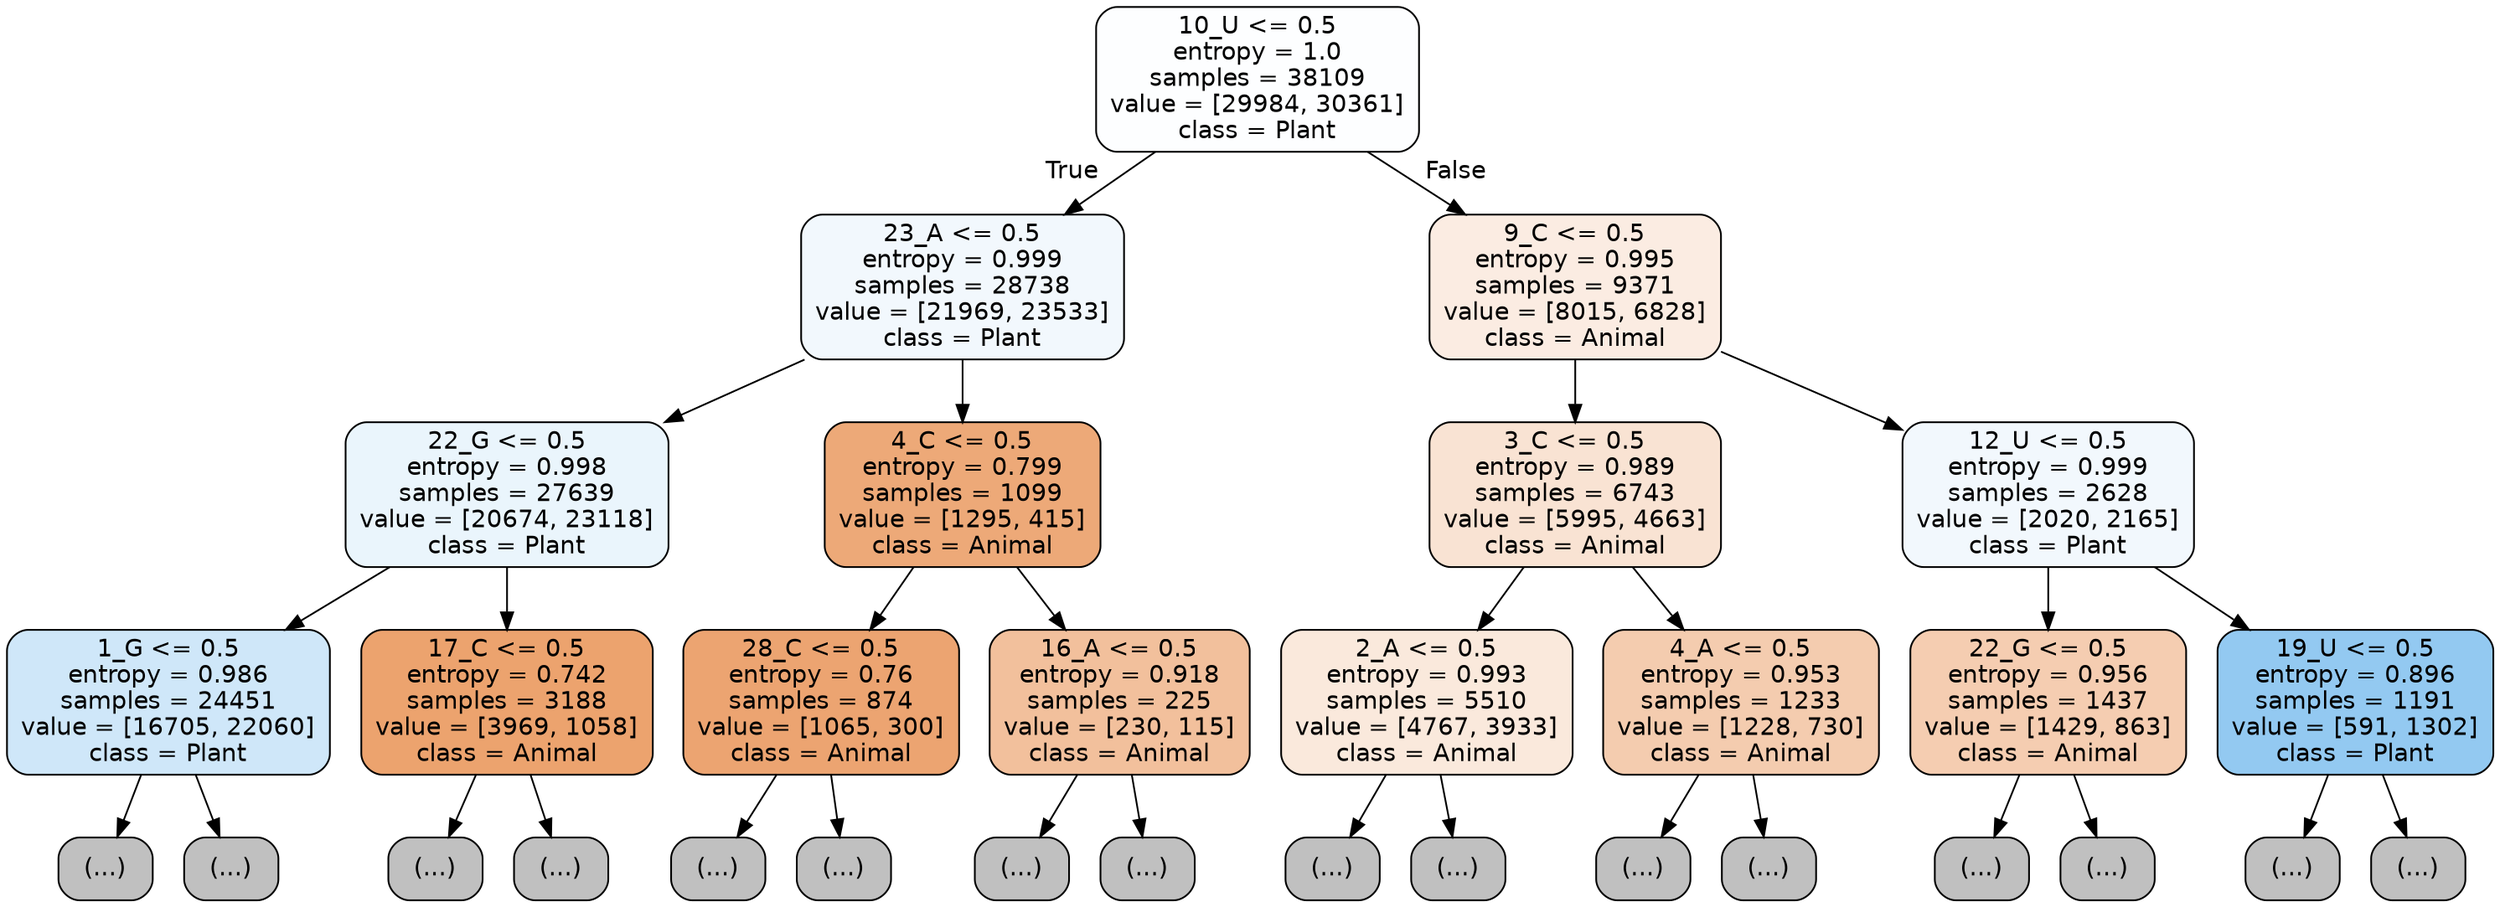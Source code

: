 digraph Tree {
node [shape=box, style="filled, rounded", color="black", fontname="helvetica"] ;
edge [fontname="helvetica"] ;
0 [label="10_U <= 0.5\nentropy = 1.0\nsamples = 38109\nvalue = [29984, 30361]\nclass = Plant", fillcolor="#fdfeff"] ;
1 [label="23_A <= 0.5\nentropy = 0.999\nsamples = 28738\nvalue = [21969, 23533]\nclass = Plant", fillcolor="#f2f8fd"] ;
0 -> 1 [labeldistance=2.5, labelangle=45, headlabel="True"] ;
2 [label="22_G <= 0.5\nentropy = 0.998\nsamples = 27639\nvalue = [20674, 23118]\nclass = Plant", fillcolor="#eaf5fc"] ;
1 -> 2 ;
3 [label="1_G <= 0.5\nentropy = 0.986\nsamples = 24451\nvalue = [16705, 22060]\nclass = Plant", fillcolor="#cfe7f9"] ;
2 -> 3 ;
4 [label="(...)", fillcolor="#C0C0C0"] ;
3 -> 4 ;
8885 [label="(...)", fillcolor="#C0C0C0"] ;
3 -> 8885 ;
10350 [label="17_C <= 0.5\nentropy = 0.742\nsamples = 3188\nvalue = [3969, 1058]\nclass = Animal", fillcolor="#eca36e"] ;
2 -> 10350 ;
10351 [label="(...)", fillcolor="#C0C0C0"] ;
10350 -> 10351 ;
11354 [label="(...)", fillcolor="#C0C0C0"] ;
10350 -> 11354 ;
11657 [label="4_C <= 0.5\nentropy = 0.799\nsamples = 1099\nvalue = [1295, 415]\nclass = Animal", fillcolor="#eda978"] ;
1 -> 11657 ;
11658 [label="28_C <= 0.5\nentropy = 0.76\nsamples = 874\nvalue = [1065, 300]\nclass = Animal", fillcolor="#eca471"] ;
11657 -> 11658 ;
11659 [label="(...)", fillcolor="#C0C0C0"] ;
11658 -> 11659 ;
12048 [label="(...)", fillcolor="#C0C0C0"] ;
11658 -> 12048 ;
12049 [label="16_A <= 0.5\nentropy = 0.918\nsamples = 225\nvalue = [230, 115]\nclass = Animal", fillcolor="#f2c09c"] ;
11657 -> 12049 ;
12050 [label="(...)", fillcolor="#C0C0C0"] ;
12049 -> 12050 ;
12143 [label="(...)", fillcolor="#C0C0C0"] ;
12049 -> 12143 ;
12174 [label="9_C <= 0.5\nentropy = 0.995\nsamples = 9371\nvalue = [8015, 6828]\nclass = Animal", fillcolor="#fbece2"] ;
0 -> 12174 [labeldistance=2.5, labelangle=-45, headlabel="False"] ;
12175 [label="3_C <= 0.5\nentropy = 0.989\nsamples = 6743\nvalue = [5995, 4663]\nclass = Animal", fillcolor="#f9e3d3"] ;
12174 -> 12175 ;
12176 [label="2_A <= 0.5\nentropy = 0.993\nsamples = 5510\nvalue = [4767, 3933]\nclass = Animal", fillcolor="#fae9dc"] ;
12175 -> 12176 ;
12177 [label="(...)", fillcolor="#C0C0C0"] ;
12176 -> 12177 ;
14384 [label="(...)", fillcolor="#C0C0C0"] ;
12176 -> 14384 ;
15095 [label="4_A <= 0.5\nentropy = 0.953\nsamples = 1233\nvalue = [1228, 730]\nclass = Animal", fillcolor="#f4ccaf"] ;
12175 -> 15095 ;
15096 [label="(...)", fillcolor="#C0C0C0"] ;
15095 -> 15096 ;
15553 [label="(...)", fillcolor="#C0C0C0"] ;
15095 -> 15553 ;
15726 [label="12_U <= 0.5\nentropy = 0.999\nsamples = 2628\nvalue = [2020, 2165]\nclass = Plant", fillcolor="#f2f8fd"] ;
12174 -> 15726 ;
15727 [label="22_G <= 0.5\nentropy = 0.956\nsamples = 1437\nvalue = [1429, 863]\nclass = Animal", fillcolor="#f5cdb1"] ;
15726 -> 15727 ;
15728 [label="(...)", fillcolor="#C0C0C0"] ;
15727 -> 15728 ;
16465 [label="(...)", fillcolor="#C0C0C0"] ;
15727 -> 16465 ;
16564 [label="19_U <= 0.5\nentropy = 0.896\nsamples = 1191\nvalue = [591, 1302]\nclass = Plant", fillcolor="#93c9f1"] ;
15726 -> 16564 ;
16565 [label="(...)", fillcolor="#C0C0C0"] ;
16564 -> 16565 ;
16866 [label="(...)", fillcolor="#C0C0C0"] ;
16564 -> 16866 ;
}